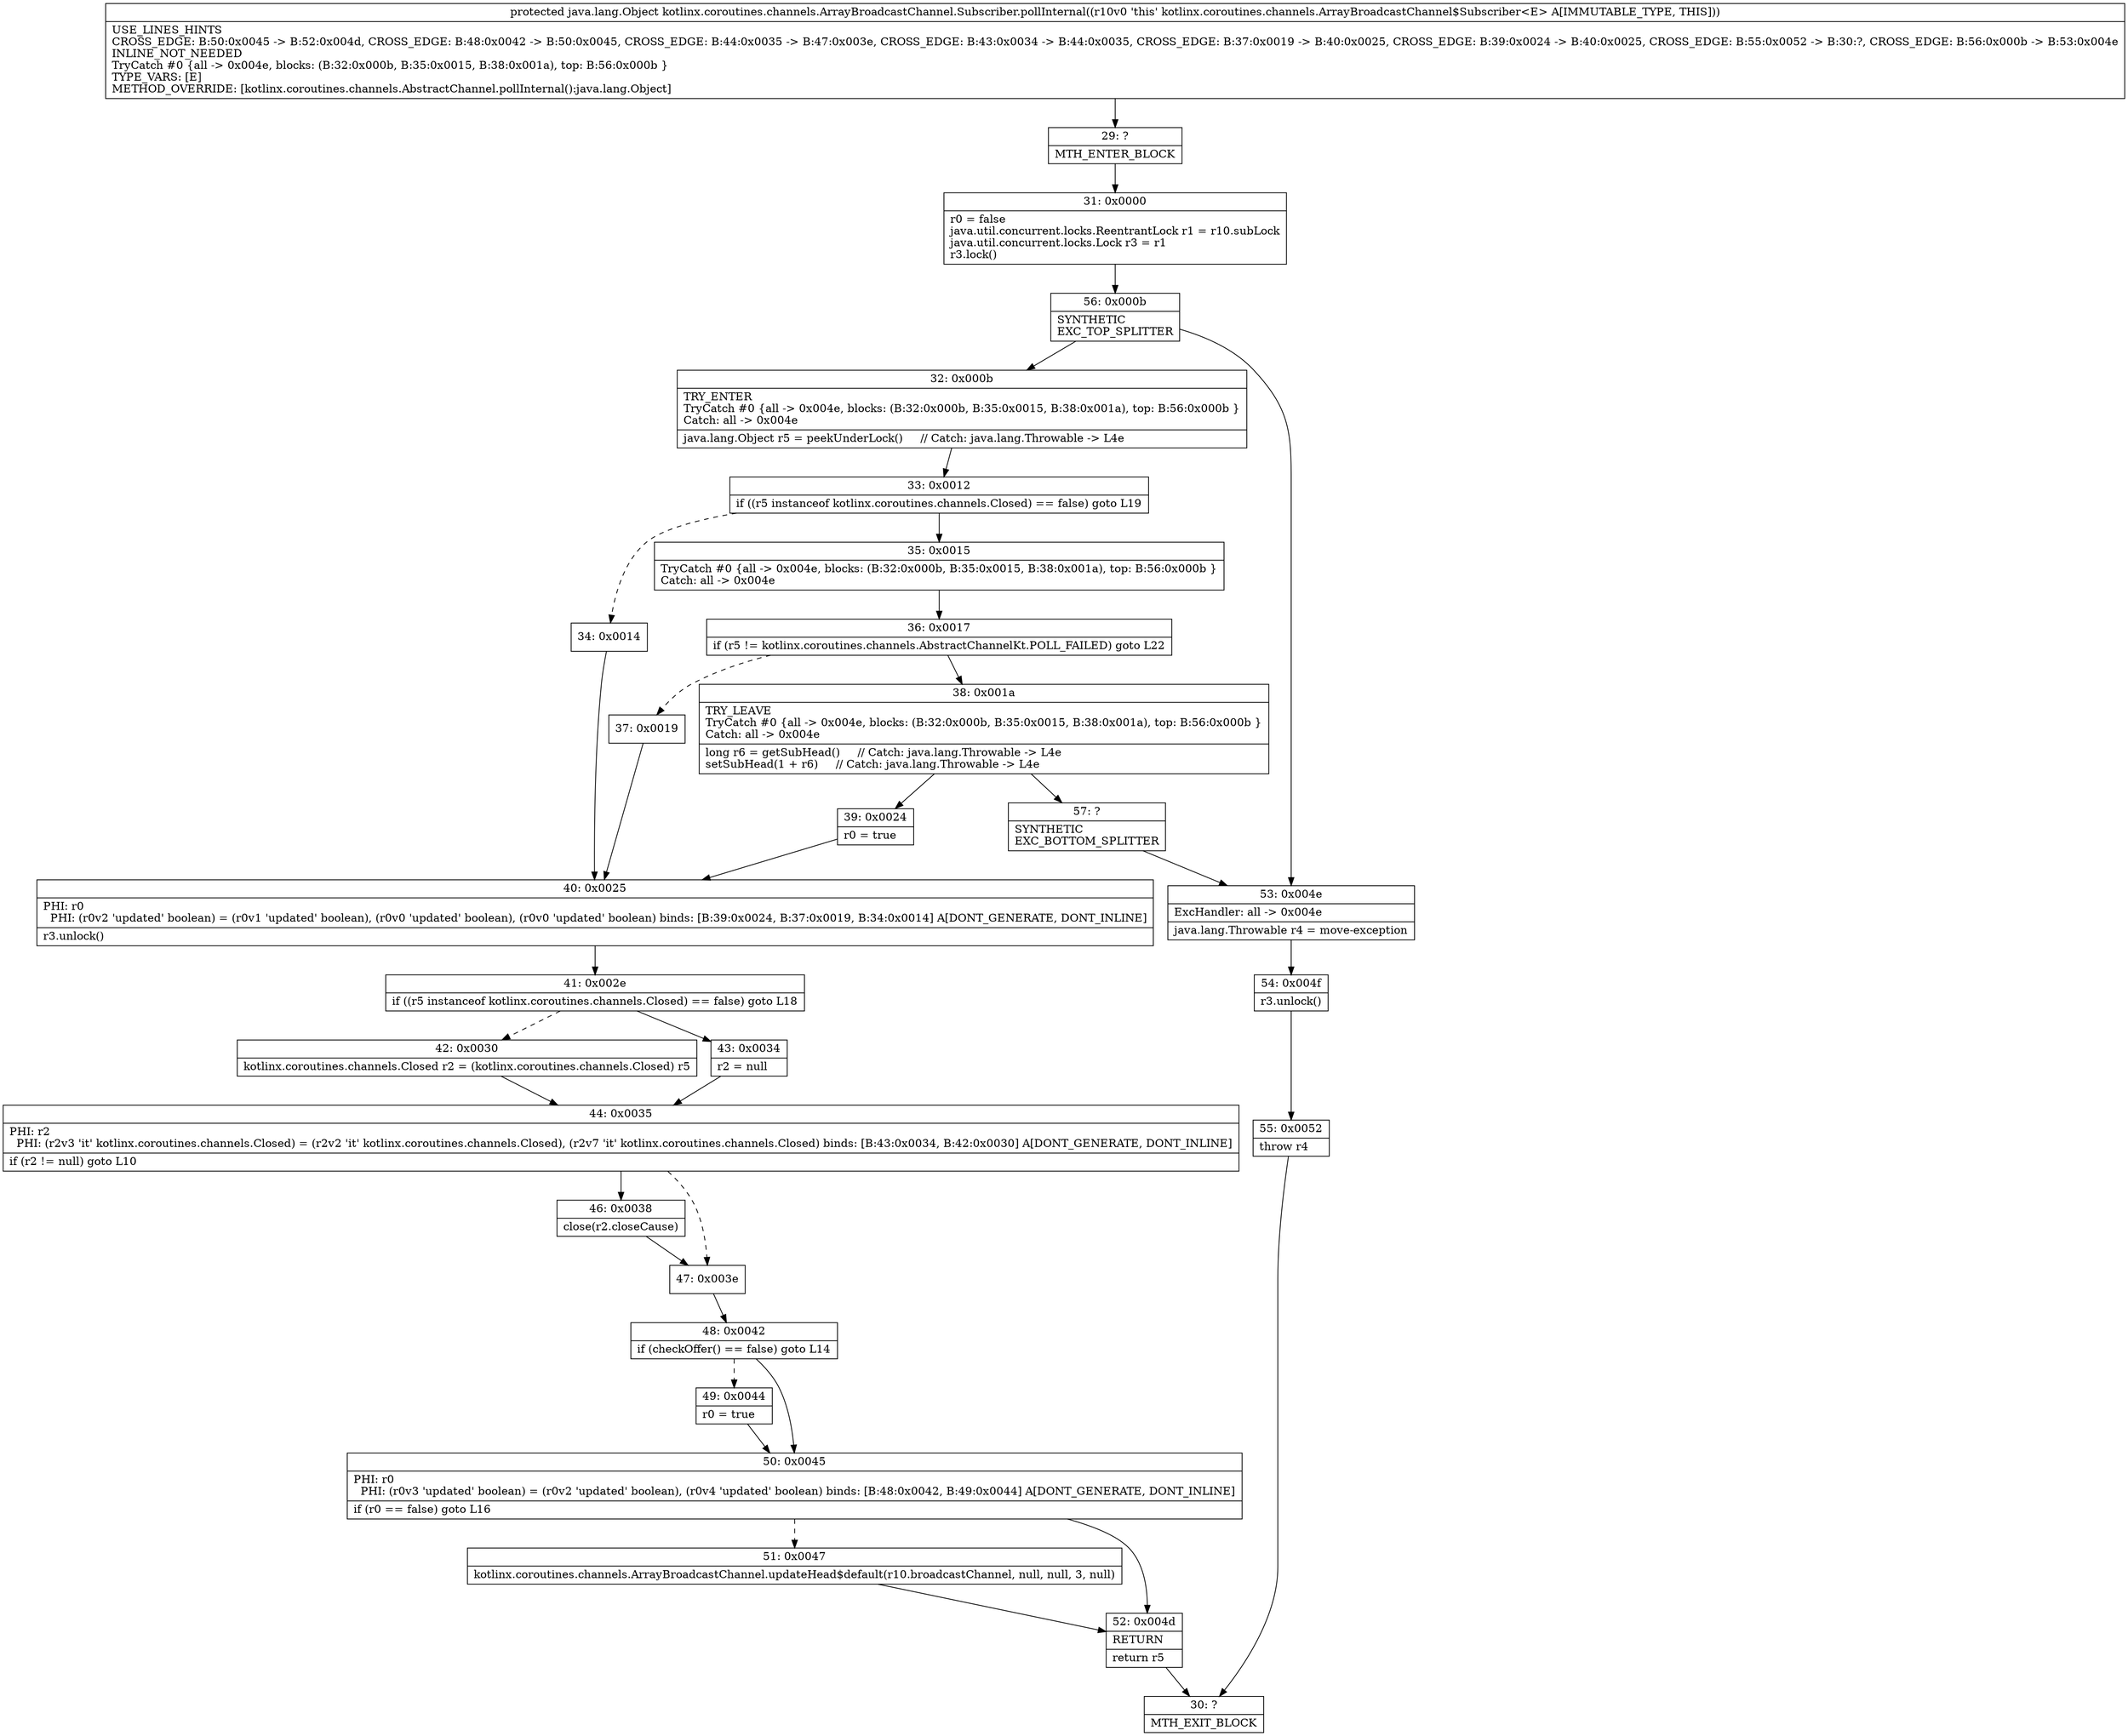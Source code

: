 digraph "CFG forkotlinx.coroutines.channels.ArrayBroadcastChannel.Subscriber.pollInternal()Ljava\/lang\/Object;" {
Node_29 [shape=record,label="{29\:\ ?|MTH_ENTER_BLOCK\l}"];
Node_31 [shape=record,label="{31\:\ 0x0000|r0 = false\ljava.util.concurrent.locks.ReentrantLock r1 = r10.subLock\ljava.util.concurrent.locks.Lock r3 = r1\lr3.lock()\l}"];
Node_56 [shape=record,label="{56\:\ 0x000b|SYNTHETIC\lEXC_TOP_SPLITTER\l}"];
Node_32 [shape=record,label="{32\:\ 0x000b|TRY_ENTER\lTryCatch #0 \{all \-\> 0x004e, blocks: (B:32:0x000b, B:35:0x0015, B:38:0x001a), top: B:56:0x000b \}\lCatch: all \-\> 0x004e\l|java.lang.Object r5 = peekUnderLock()     \/\/ Catch: java.lang.Throwable \-\> L4e\l}"];
Node_33 [shape=record,label="{33\:\ 0x0012|if ((r5 instanceof kotlinx.coroutines.channels.Closed) == false) goto L19\l}"];
Node_34 [shape=record,label="{34\:\ 0x0014}"];
Node_40 [shape=record,label="{40\:\ 0x0025|PHI: r0 \l  PHI: (r0v2 'updated' boolean) = (r0v1 'updated' boolean), (r0v0 'updated' boolean), (r0v0 'updated' boolean) binds: [B:39:0x0024, B:37:0x0019, B:34:0x0014] A[DONT_GENERATE, DONT_INLINE]\l|r3.unlock()\l}"];
Node_41 [shape=record,label="{41\:\ 0x002e|if ((r5 instanceof kotlinx.coroutines.channels.Closed) == false) goto L18\l}"];
Node_42 [shape=record,label="{42\:\ 0x0030|kotlinx.coroutines.channels.Closed r2 = (kotlinx.coroutines.channels.Closed) r5\l}"];
Node_44 [shape=record,label="{44\:\ 0x0035|PHI: r2 \l  PHI: (r2v3 'it' kotlinx.coroutines.channels.Closed) = (r2v2 'it' kotlinx.coroutines.channels.Closed), (r2v7 'it' kotlinx.coroutines.channels.Closed) binds: [B:43:0x0034, B:42:0x0030] A[DONT_GENERATE, DONT_INLINE]\l|if (r2 != null) goto L10\l}"];
Node_46 [shape=record,label="{46\:\ 0x0038|close(r2.closeCause)\l}"];
Node_47 [shape=record,label="{47\:\ 0x003e}"];
Node_48 [shape=record,label="{48\:\ 0x0042|if (checkOffer() == false) goto L14\l}"];
Node_49 [shape=record,label="{49\:\ 0x0044|r0 = true\l}"];
Node_50 [shape=record,label="{50\:\ 0x0045|PHI: r0 \l  PHI: (r0v3 'updated' boolean) = (r0v2 'updated' boolean), (r0v4 'updated' boolean) binds: [B:48:0x0042, B:49:0x0044] A[DONT_GENERATE, DONT_INLINE]\l|if (r0 == false) goto L16\l}"];
Node_51 [shape=record,label="{51\:\ 0x0047|kotlinx.coroutines.channels.ArrayBroadcastChannel.updateHead$default(r10.broadcastChannel, null, null, 3, null)\l}"];
Node_52 [shape=record,label="{52\:\ 0x004d|RETURN\l|return r5\l}"];
Node_30 [shape=record,label="{30\:\ ?|MTH_EXIT_BLOCK\l}"];
Node_43 [shape=record,label="{43\:\ 0x0034|r2 = null\l}"];
Node_35 [shape=record,label="{35\:\ 0x0015|TryCatch #0 \{all \-\> 0x004e, blocks: (B:32:0x000b, B:35:0x0015, B:38:0x001a), top: B:56:0x000b \}\lCatch: all \-\> 0x004e\l}"];
Node_36 [shape=record,label="{36\:\ 0x0017|if (r5 != kotlinx.coroutines.channels.AbstractChannelKt.POLL_FAILED) goto L22\l}"];
Node_37 [shape=record,label="{37\:\ 0x0019}"];
Node_38 [shape=record,label="{38\:\ 0x001a|TRY_LEAVE\lTryCatch #0 \{all \-\> 0x004e, blocks: (B:32:0x000b, B:35:0x0015, B:38:0x001a), top: B:56:0x000b \}\lCatch: all \-\> 0x004e\l|long r6 = getSubHead()     \/\/ Catch: java.lang.Throwable \-\> L4e\lsetSubHead(1 + r6)     \/\/ Catch: java.lang.Throwable \-\> L4e\l}"];
Node_39 [shape=record,label="{39\:\ 0x0024|r0 = true\l}"];
Node_57 [shape=record,label="{57\:\ ?|SYNTHETIC\lEXC_BOTTOM_SPLITTER\l}"];
Node_53 [shape=record,label="{53\:\ 0x004e|ExcHandler: all \-\> 0x004e\l|java.lang.Throwable r4 = move\-exception\l}"];
Node_54 [shape=record,label="{54\:\ 0x004f|r3.unlock()\l}"];
Node_55 [shape=record,label="{55\:\ 0x0052|throw r4\l}"];
MethodNode[shape=record,label="{protected java.lang.Object kotlinx.coroutines.channels.ArrayBroadcastChannel.Subscriber.pollInternal((r10v0 'this' kotlinx.coroutines.channels.ArrayBroadcastChannel$Subscriber\<E\> A[IMMUTABLE_TYPE, THIS]))  | USE_LINES_HINTS\lCROSS_EDGE: B:50:0x0045 \-\> B:52:0x004d, CROSS_EDGE: B:48:0x0042 \-\> B:50:0x0045, CROSS_EDGE: B:44:0x0035 \-\> B:47:0x003e, CROSS_EDGE: B:43:0x0034 \-\> B:44:0x0035, CROSS_EDGE: B:37:0x0019 \-\> B:40:0x0025, CROSS_EDGE: B:39:0x0024 \-\> B:40:0x0025, CROSS_EDGE: B:55:0x0052 \-\> B:30:?, CROSS_EDGE: B:56:0x000b \-\> B:53:0x004e\lINLINE_NOT_NEEDED\lTryCatch #0 \{all \-\> 0x004e, blocks: (B:32:0x000b, B:35:0x0015, B:38:0x001a), top: B:56:0x000b \}\lTYPE_VARS: [E]\lMETHOD_OVERRIDE: [kotlinx.coroutines.channels.AbstractChannel.pollInternal():java.lang.Object]\l}"];
MethodNode -> Node_29;Node_29 -> Node_31;
Node_31 -> Node_56;
Node_56 -> Node_32;
Node_56 -> Node_53;
Node_32 -> Node_33;
Node_33 -> Node_34[style=dashed];
Node_33 -> Node_35;
Node_34 -> Node_40;
Node_40 -> Node_41;
Node_41 -> Node_42[style=dashed];
Node_41 -> Node_43;
Node_42 -> Node_44;
Node_44 -> Node_46;
Node_44 -> Node_47[style=dashed];
Node_46 -> Node_47;
Node_47 -> Node_48;
Node_48 -> Node_49[style=dashed];
Node_48 -> Node_50;
Node_49 -> Node_50;
Node_50 -> Node_51[style=dashed];
Node_50 -> Node_52;
Node_51 -> Node_52;
Node_52 -> Node_30;
Node_43 -> Node_44;
Node_35 -> Node_36;
Node_36 -> Node_37[style=dashed];
Node_36 -> Node_38;
Node_37 -> Node_40;
Node_38 -> Node_39;
Node_38 -> Node_57;
Node_39 -> Node_40;
Node_57 -> Node_53;
Node_53 -> Node_54;
Node_54 -> Node_55;
Node_55 -> Node_30;
}

